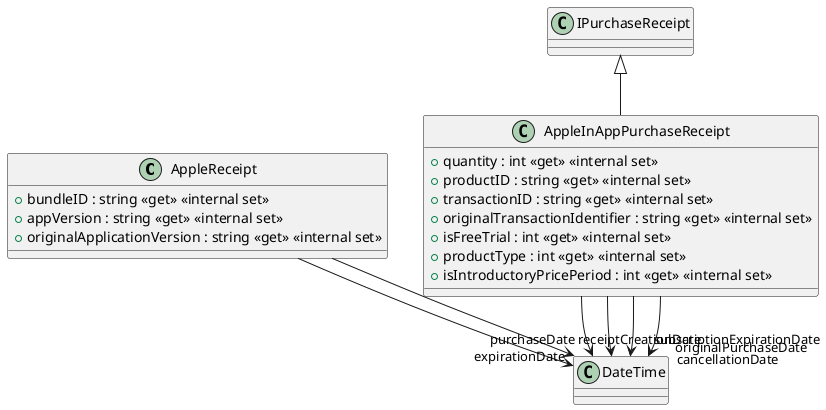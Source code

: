 @startuml
class AppleReceipt {
    + bundleID : string <<get>> <<internal set>>
    + appVersion : string <<get>> <<internal set>>
    + originalApplicationVersion : string <<get>> <<internal set>>
}
class AppleInAppPurchaseReceipt {
    + quantity : int <<get>> <<internal set>>
    + productID : string <<get>> <<internal set>>
    + transactionID : string <<get>> <<internal set>>
    + originalTransactionIdentifier : string <<get>> <<internal set>>
    + isFreeTrial : int <<get>> <<internal set>>
    + productType : int <<get>> <<internal set>>
    + isIntroductoryPricePeriod : int <<get>> <<internal set>>
}
AppleReceipt --> "expirationDate" DateTime
AppleReceipt --> "receiptCreationDate" DateTime
IPurchaseReceipt <|-- AppleInAppPurchaseReceipt
AppleInAppPurchaseReceipt --> "purchaseDate" DateTime
AppleInAppPurchaseReceipt --> "originalPurchaseDate" DateTime
AppleInAppPurchaseReceipt --> "subscriptionExpirationDate" DateTime
AppleInAppPurchaseReceipt --> "cancellationDate" DateTime
@enduml
